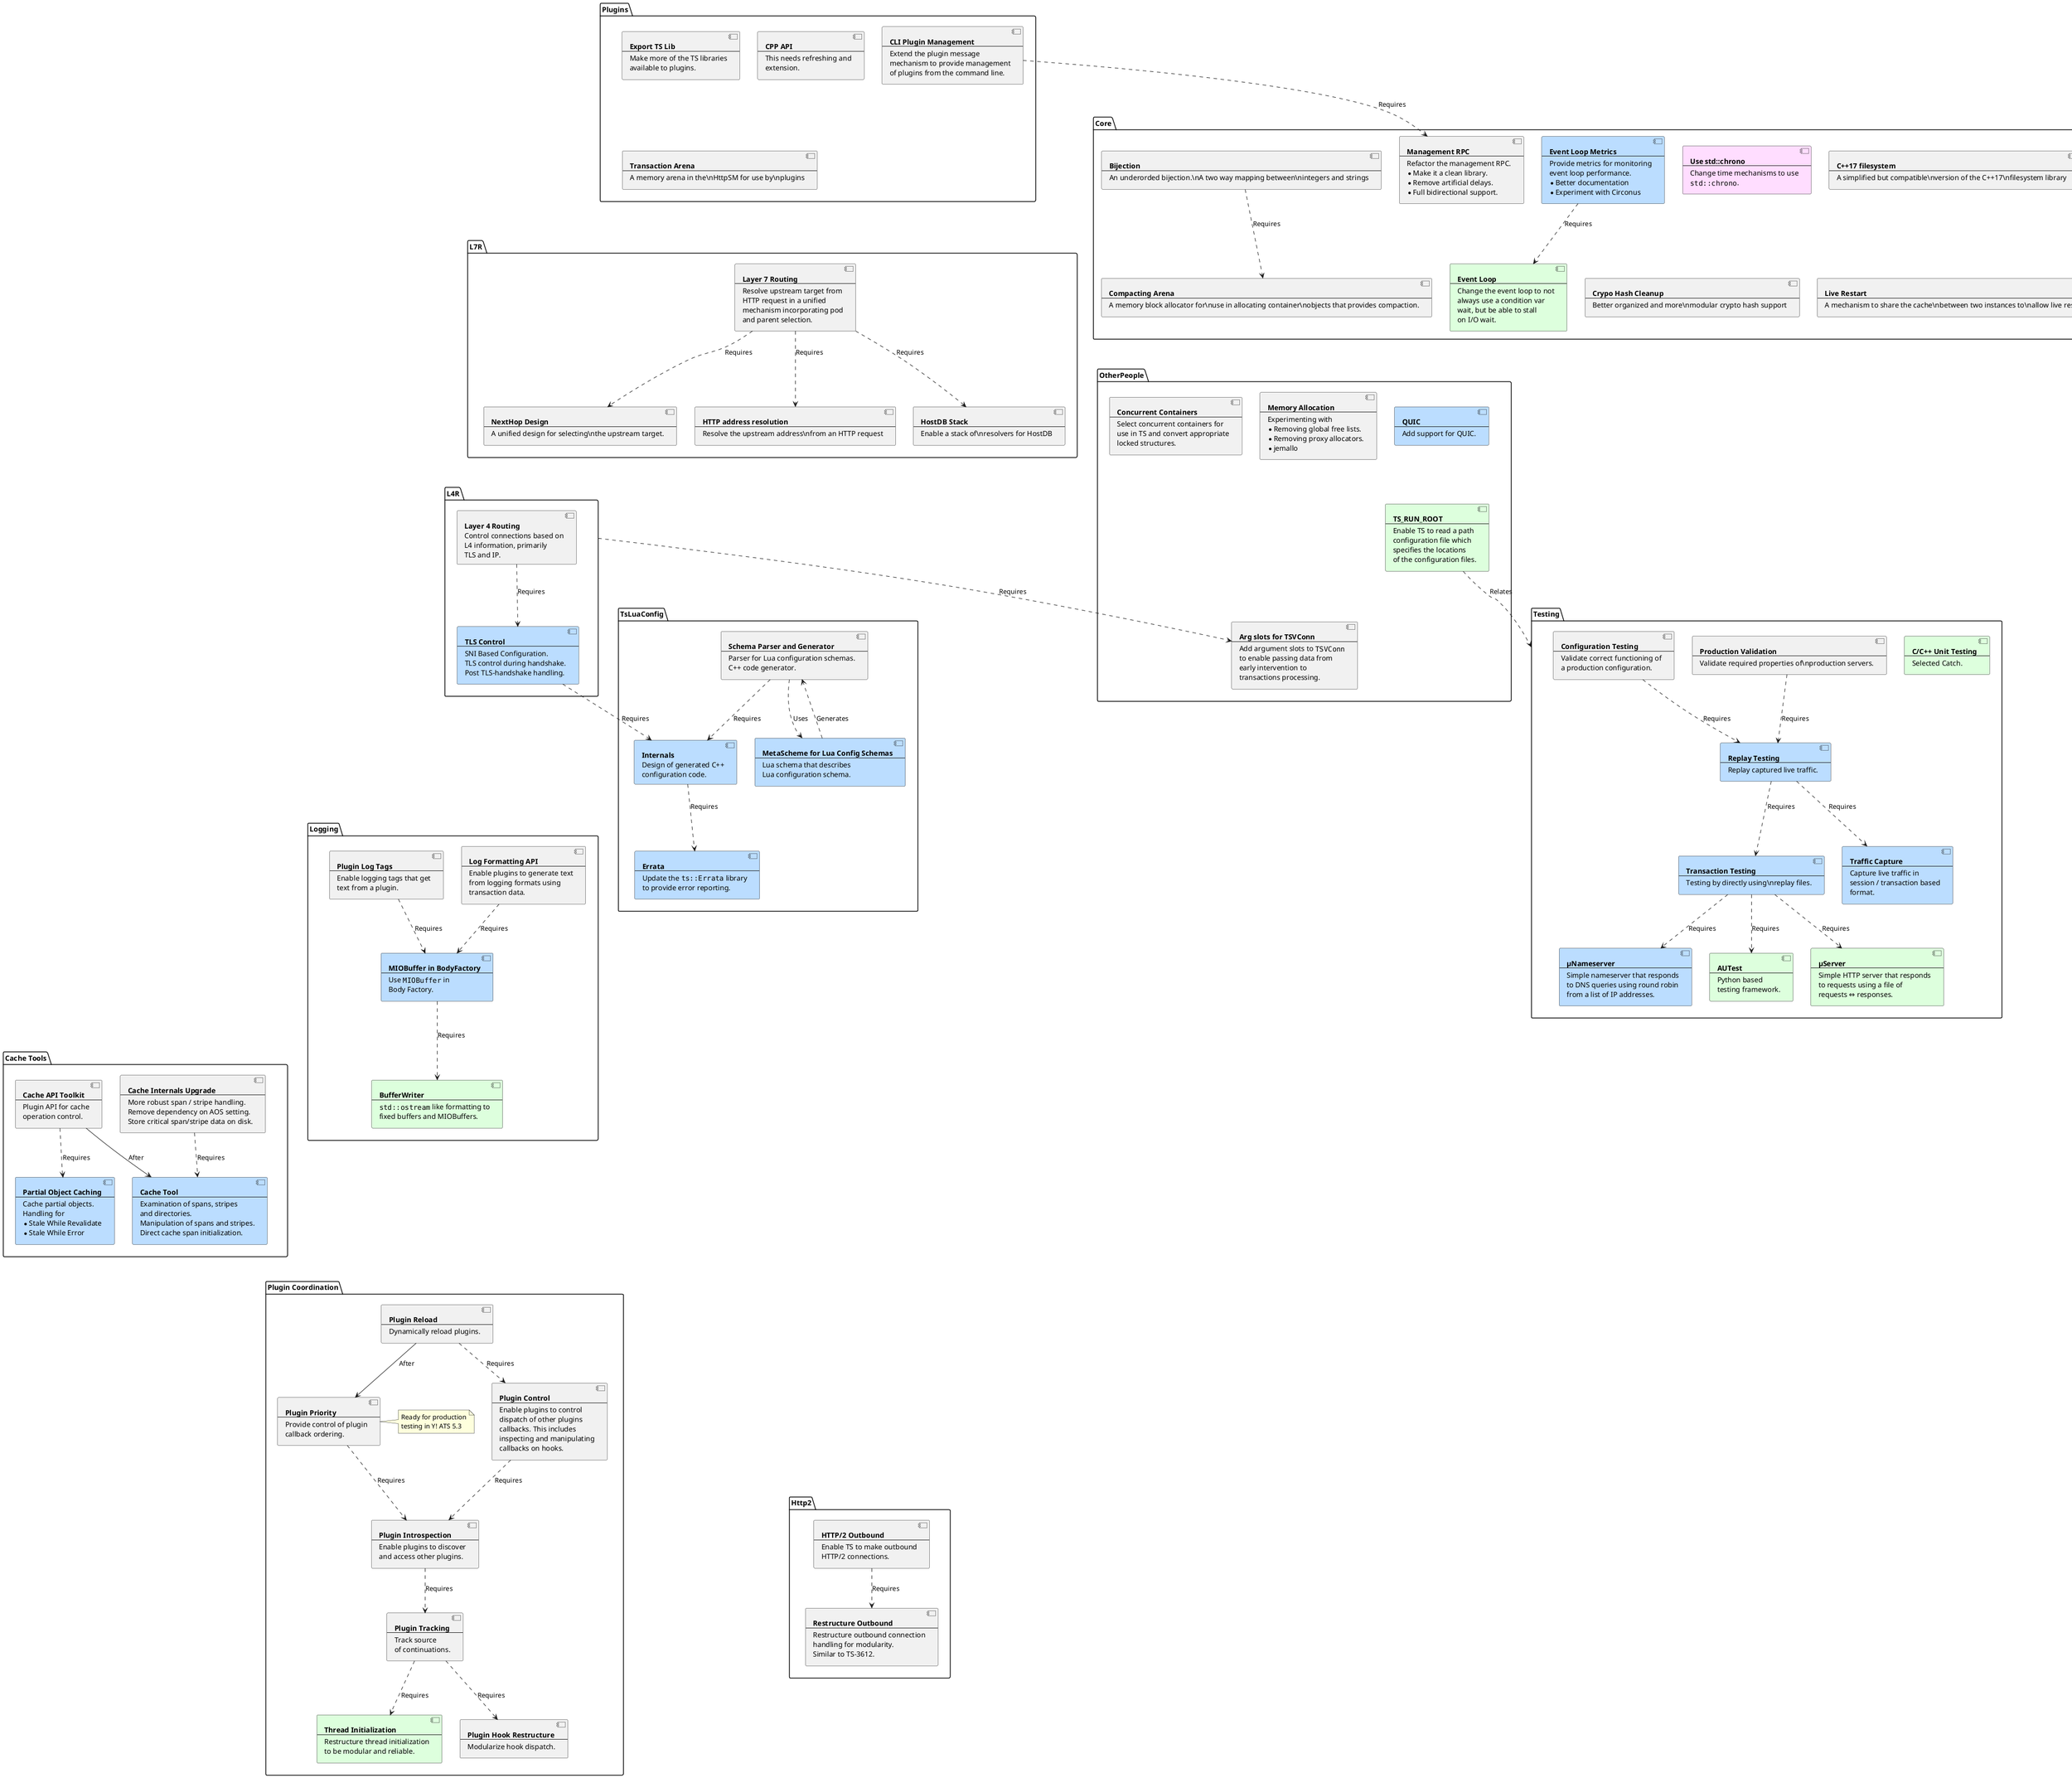 @startuml

!define ACTIVE #BBDDFF
!define DONE #DDFFDD
!define FALLOW #FFDDFF

!definelong GenericComponent(TAG, TITLE, TEXT, STATE="")
  Component TAG STATE [
    **TITLE**
    ----
    TEXT
  ]
!enddefinelong

package TsLuaConfig {
  Component TsLuaConfigSchemaParser [
    **Schema Parser and Generator**
    ----
    Parser for Lua configuration schemas.
    C++ code generator.
  ]
  Component TsLuaConfigMetaSchema ACTIVE [
    **MetaScheme for Lua Config Schemas**
    ----
    Lua schema that describes
    Lua configuration schema.
  ]
  Component TsLuaConfigInternals ACTIVE [
    **Internals**
    Design of generated C++
    configuration code.
  ]
  Component Errata ACTIVE [
    **Errata**
    ----
    Update the ""ts::Errata"" library
    to provide error reporting.
  ]
  TsLuaConfigSchemaParser ..> TsLuaConfigMetaSchema : Uses
  TsLuaConfigSchemaParser ..> TsLuaConfigInternals : Requires
  TsLuaConfigMetaSchema ..> TsLuaConfigSchemaParser : Generates
  TsLuaConfigInternals ..> Errata : Requires
}

package L7R {
  GenericComponent(L7_HostDB, "HTTP address resolution", "Resolve the upstream address\nfrom an HTTP request")
  GenericComponent(HostDB_Stack, "HostDB Stack", "Enable a stack of\nresolvers for HostDB")
  GenericComponent(NextHop, "NextHop Design", "A unified design for selecting\nthe upstream target.")

  Component L7R [
    **Layer 7 Routing**
    ----
    Resolve upstream target from
    HTTP request in a unified
    mechanism incorporating pod
    and parent selection.
  ]

  L7R ..> L7_HostDB : Requires
  L7R ..> HostDB_Stack : Requires
  L7R ..> NextHop : Requires
}

package L4R {
  Component L4R [
    **Layer 4 Routing**
    Control connections based on
    L4 information, primarily
    TLS and IP.
  ]

  Component TLS_Control ACTIVE [
    **TLS Control**
    ----
    SNI Based Configuration.
    TLS control during handshake.
    Post TLS-handshake handling.
  ]

  L4R ..> TLS_Control : Requires
  TLS_Control ..> TsLuaConfigInternals : Requires
}

package "Cache Tools" {
  Component POC ACTIVE [
    **Partial Object Caching**
    ----
    Cache partial objects.
    Handling for
    * Stale While Revalidate
    * Stale While Error
  ]
  Component CacheTool ACTIVE [
    **Cache Tool**
    ----
    Examination of spans, stripes
    and directories.
    Manipulation of spans and stripes.
    Direct cache span initialization.
  ]
  Component CacheUpgrade [
    **Cache Internals Upgrade**
    ----
    More robust span / stripe handling.
    Remove dependency on AOS setting.
    Store critical span/stripe data on disk.
  ]
  Component CAT [
    **Cache API Toolkit**
    ----
    Plugin API for cache
    operation control.
  ]
  CAT ..> POC : Requires
  CAT --> CacheTool: After
  CacheUpgrade ..> CacheTool : Requires
}

package "Plugin Coordination" {
  Component ThreadInitialization DONE [
    **Thread Initialization**
    ----
    Restructure thread initialization
    to be modular and reliable.
  ]
  Component PluginHookFix [
    **Plugin Hook Restructure**
    ----
    Modularize hook dispatch.
  ]
  Component PluginTracking [
    **Plugin Tracking**
    ----
    Track source
    of continuations.
  ]
  Component PluginIntrospection [
    **Plugin Introspection**
    ----
    Enable plugins to discover
    and access other plugins.
  ]
  Component PluginControl [
    **Plugin Control**
    ----
    Enable plugins to control
    dispatch of other plugins
    callbacks. This includes
    inspecting and manipulating
    callbacks on hooks.
  ]
  Component PluginPriority [
    **Plugin Priority**
    ----
    Provide control of plugin
    callback ordering.
  ]
  note right of PluginPriority : Ready for production\ntesting in Y! ATS 5.3
  Component PluginReload [
    **Plugin Reload**
    ----
    Dynamically reload plugins.
  ]
  PluginTracking ..> PluginHookFix : Requires
  PluginTracking ..> ThreadInitialization : Requires
  PluginReload ..> PluginControl : Requires
  PluginReload --> PluginPriority : After
  PluginPriority ..> PluginIntrospection : Requires
  PluginControl ..> PluginIntrospection : Requires
  PluginIntrospection ..> PluginTracking : Requires
}

Package Logging {
  Component BufferWriter DONE [
   **BufferWriter**
   ----
   ""std::ostream"" like formatting to
   fixed buffers and MIOBuffers.
  ]
  Component BodyFactory ACTIVE [
    **MIOBuffer in BodyFactory**
    ----
    Use ""MIOBuffer"" in
    Body Factory.
  ]
  Component LogFormatAPI [
    **Log Formatting API**
    ----
    Enable plugins to generate text
    from logging formats using
    transaction data.
  ]
  Component PluginLogTags [
    **Plugin Log Tags**
    ----
    Enable logging tags that get
    text from a plugin.
  ]
  BodyFactory ..> BufferWriter : Requires
  LogFormatAPI ..> BodyFactory : Requires
  PluginLogTags ..> BodyFactory : Requires
}

package Testing {
  Component AUTest DONE [
    **AUTest**
    ----
    Python based
    testing framework.
  ]
  Component UnitTesting DONE [
    **C/C++ Unit Testing**
    ----
    Selected Catch.
  ]
  Component MicroServer DONE [
    **<U+03bc>Server**
    ----
    Simple HTTP server that responds
    to requests using a file of
    requests <U+21D4> responses.
  ]
  Component MicroDNS ACTIVE [
    **<U+03bc>Nameserver**
    ----
    Simple nameserver that responds
    to DNS queries using round robin
    from a list of IP addresses.
  ]

  Component ReplayTesting ACTIVE [
    **Replay Testing**
    ----
    Replay captured live traffic.
  ]

  GenericComponent(TransactionTesting,"Transaction Testing", "Testing by directly using\nreplay files.", ACTIVE)

  Component TrafficCapture ACTIVE [
    **Traffic Capture**
    ----
    Capture live traffic in
    session / transaction based
    format.
  ]

  GenericComponent(ProdValidator, "Production Validation", "Validate required properties of\nproduction servers.")

  Component ConfigTesting [
    **Configuration Testing**
    ----
    Validate correct functioning of
    a production configuration.
  ]

  TransactionTesting ..> AUTest : Requires
  TransactionTesting ..> MicroServer : Requires
  TransactionTesting ..> MicroDNS : Requires
  ReplayTesting ..> TransactionTesting : Requires
  ReplayTesting ..> TrafficCapture : Requires
  ConfigTesting ..> ReplayTesting : Requires
  ProdValidator ..> ReplayTesting : Requires
}

package "Http2" {
  Component OutboundRestructure [
    **Restructure Outbound**
    ----
    Restructure outbound connection
    handling for modularity.
    Similar to TS-3612.
  ]
  Component Http2Outbound [
    **HTTP/2 Outbound**
    ----
    Enable TS to make outbound
    HTTP/2 connections.
  ]
  Http2Outbound ..> OutboundRestructure : Requires
}

package Core {
  Component EventLoop DONE [
    **Event Loop**
    ----
    Change the event loop to not
    always use a condition var
    wait, but be able to stall
    on I/O wait.
  ]
  Component EventLoopMetrics ACTIVE [
    **Event Loop Metrics**
    ----
    Provide metrics for monitoring
    event loop performance.
    * Better documentation
    * Experiment with Circonus
  ]
  Component MgmtRPC [
    **Management RPC**
    ----
    Refactor the management RPC.
    * Make it a clean library.
    * Remove artificial delays.
    * Full bidirectional support.
  ]
  Component Chrono FALLOW [
    **Use std::chrono**
    ----
    Change time mechanisms to use
    ""std::chrono"".
  ]

  GenericComponent(filesystem, "C++17 filesystem", "A simplified but compatible\nversion of the C++17\nfilesystem library")
  GenericComponent(cryptohash, "Crypo Hash Cleanup", "Better organized and more\nmodular crypto hash support")
  GenericComponent(live_restart, "Live Restart", "A mechanism to share the cache\nbetween two instances to\nallow live restarts")
  GenericComponent(compacting_arena, "Compacting Arena",    "A memory block allocator for\nuse in allocating container\nobjects that provides compaction.")
  GenericComponent(bijection, "Bijection", "An underorded bijection.\nA two way mapping between\nintegers and strings")

  EventLoopMetrics ..> EventLoop : Requires
  bijection ..> compacting_arena : Requires
}

package Plugins {
  Component ExportTSLib [
    **Export TS Lib**
    ----
    Make more of the TS libraries
    available to plugins.
  ]
  Component PluginMgmt [
    **CLI Plugin Management**
    ----
    Extend the plugin message
    mechanism to provide management
    of plugins from the command line.
  ]
  Component CPPAPI [
    **CPP API**
    ----
    This needs refreshing and
    extension.
  ]

  GenericComponent(plugin_arena, "Transaction Arena", "A memory arena in the\nHttpSM for use by\nplugins")

  PluginMgmt ..> MgmtRPC : Requires
}

' ====== Other People ======
package OtherPeople {
  Component QUIC ACTIVE [
    **QUIC**
    ----
    Add support for QUIC.
  ]
  Component FreeLists [
    **Memory Allocation**
    ----
    Experimenting with
    * Removing global free lists.
    * Removing proxy allocators.
    * jemallo
  ]
  Component TS_RUN_ROOT DONE [
    **TS_RUN_ROOT**
    ----
    Enable TS to read a path
    configuration file which
    specifies the locations
    of the configuration files.
  ]
  Component TSVConnArgs [
    **Arg slots for TSVConn**
    ----
    Add argument slots to ""TSVConn""
    to enable passing data from
    early intervention to
    transactions processing.
  ]
  Component ConcurrentContainers [
    **Concurrent Containers**
    ----
    Select concurrent containers for
    use in TS and convert appropriate
    locked structures.
  ]
  QUIC -[hidden]- TS_RUN_ROOT
  TS_RUN_ROOT -[hidden]- TSVConnArgs
}

TS_RUN_ROOT ..> Testing : Relates
L4R ..> TSVConnArgs : Requires

' Fake links to control layout
TsLuaConfig -[hidden]-- Logging
Logging -[hidden]-- "Cache Tools"
"Cache Tools" -[hidden]-- "Plugin Coordination"
"Plugin Coordination" -[hidden]-- "Http2"

Plugins -[hidden]-- L7R
L7R -[hidden]-- L4R
L4R -[hidden]-- "Http2"

OtherPeople -[hidden]- Testing
@enduml

/'

  subgraph {
    RPC_refactor [shape=folder];
    RPC_library [shape=rect style=rounded];
    RPC_manager_no_delay [shape=rect style=rounded];
    RPC_bidirectional [shape=rect style=rounded];
    RPC_plugin [shape=rect style=rounded];

    RPC_refactor -> {RPC_library RPC_manager_no_delay RPC_bidirectional RPC_plugin};
    RPC_library -> RPC_manager_no_delay;
    RPC_library -> RPC_bidirectional;
    RPC_bidirectional -> RPC_plugin;
  }

}

digraph {
  live_restart [shape=folder]
}
'/

